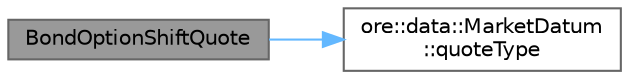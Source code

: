 digraph "BondOptionShiftQuote"
{
 // INTERACTIVE_SVG=YES
 // LATEX_PDF_SIZE
  bgcolor="transparent";
  edge [fontname=Helvetica,fontsize=10,labelfontname=Helvetica,labelfontsize=10];
  node [fontname=Helvetica,fontsize=10,shape=box,height=0.2,width=0.4];
  rankdir="LR";
  Node1 [label="BondOptionShiftQuote",height=0.2,width=0.4,color="gray40", fillcolor="grey60", style="filled", fontcolor="black",tooltip="Constructor."];
  Node1 -> Node2 [color="steelblue1",style="solid"];
  Node2 [label="ore::data::MarketDatum\l::quoteType",height=0.2,width=0.4,color="grey40", fillcolor="white", style="filled",URL="$classore_1_1data_1_1_market_datum.html#aecdf3c2352a25c6fa7aa38aea51af304",tooltip=" "];
}
